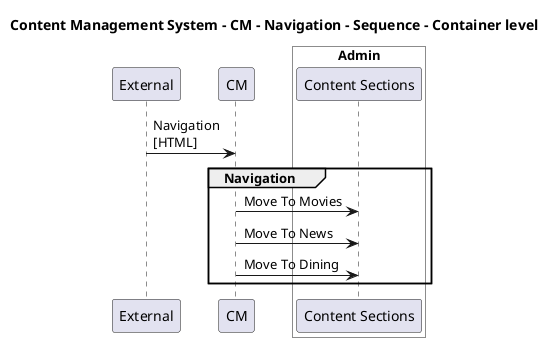 @startuml

title Content Management System - CM - Navigation - Sequence - Container level

participant "External" as C4InterFlow.SoftwareSystems.ExternalSystem
participant "CM" as ContentManagementSystem.SoftwareSystems.CM

box "Admin" #White
    participant "Content Sections" as ContentManagementSystem.SoftwareSystems.Admin.Containers.ContentSections
end box


C4InterFlow.SoftwareSystems.ExternalSystem -> ContentManagementSystem.SoftwareSystems.CM : Navigation\n[HTML]
group Navigation
ContentManagementSystem.SoftwareSystems.CM -> ContentManagementSystem.SoftwareSystems.Admin.Containers.ContentSections : Move To Movies
ContentManagementSystem.SoftwareSystems.CM -> ContentManagementSystem.SoftwareSystems.Admin.Containers.ContentSections : Move To News
ContentManagementSystem.SoftwareSystems.CM -> ContentManagementSystem.SoftwareSystems.Admin.Containers.ContentSections : Move To Dining
end


@enduml

